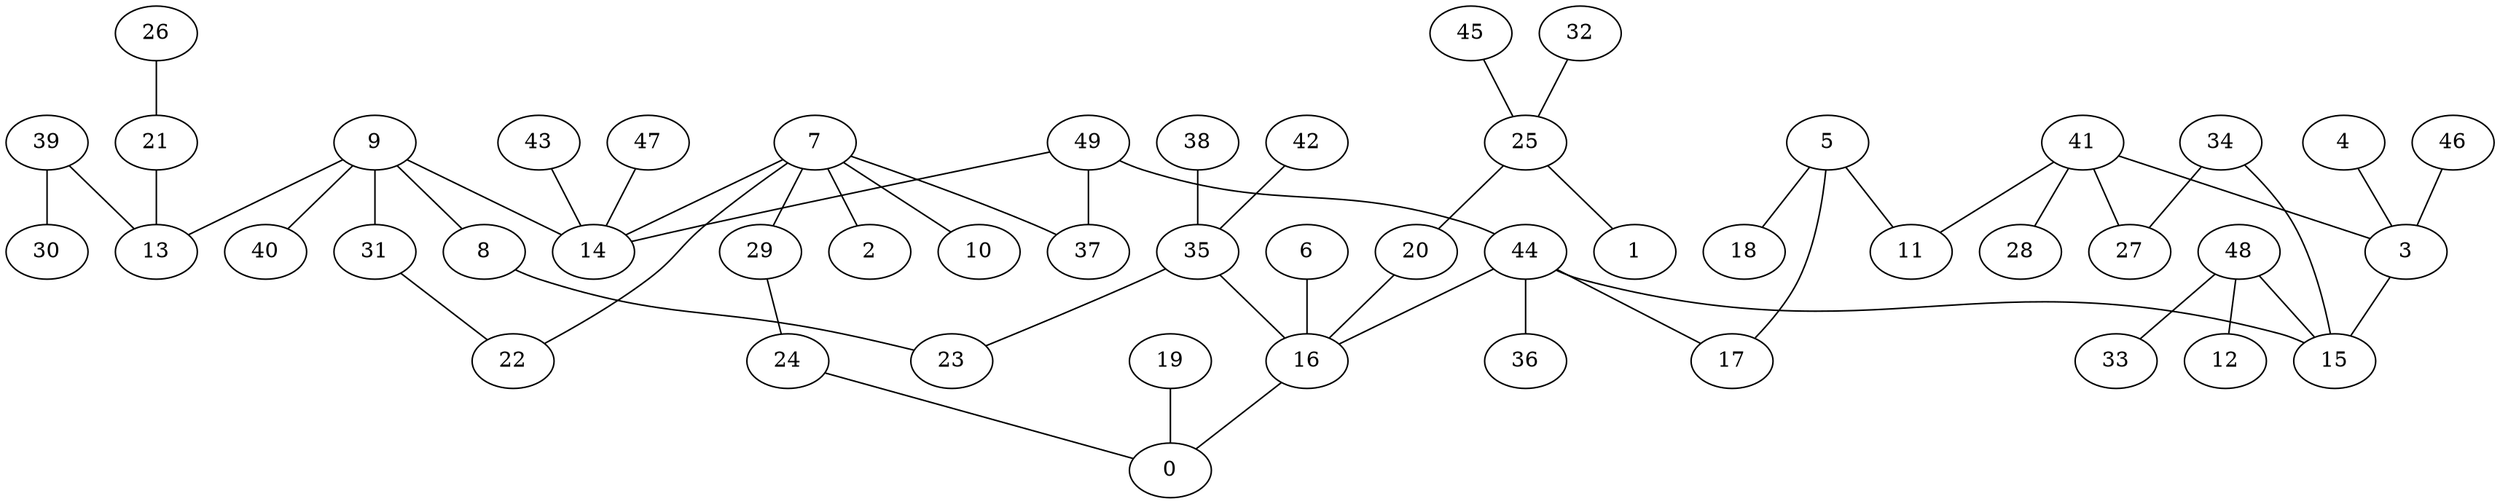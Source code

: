 digraph GG_graph {

subgraph G_graph {
edge [color = black]
"39" -> "30" [dir = none]
"39" -> "13" [dir = none]
"46" -> "3" [dir = none]
"5" -> "18" [dir = none]
"5" -> "11" [dir = none]
"5" -> "17" [dir = none]
"38" -> "35" [dir = none]
"26" -> "21" [dir = none]
"32" -> "25" [dir = none]
"20" -> "16" [dir = none]
"21" -> "13" [dir = none]
"34" -> "15" [dir = none]
"9" -> "31" [dir = none]
"9" -> "8" [dir = none]
"9" -> "13" [dir = none]
"9" -> "40" [dir = none]
"9" -> "14" [dir = none]
"48" -> "33" [dir = none]
"48" -> "12" [dir = none]
"48" -> "15" [dir = none]
"42" -> "35" [dir = none]
"49" -> "37" [dir = none]
"49" -> "14" [dir = none]
"49" -> "44" [dir = none]
"47" -> "14" [dir = none]
"16" -> "0" [dir = none]
"44" -> "36" [dir = none]
"44" -> "17" [dir = none]
"44" -> "15" [dir = none]
"44" -> "16" [dir = none]
"43" -> "14" [dir = none]
"25" -> "1" [dir = none]
"25" -> "20" [dir = none]
"41" -> "28" [dir = none]
"41" -> "27" [dir = none]
"41" -> "3" [dir = none]
"35" -> "23" [dir = none]
"35" -> "16" [dir = none]
"7" -> "2" [dir = none]
"7" -> "22" [dir = none]
"7" -> "29" [dir = none]
"7" -> "10" [dir = none]
"7" -> "14" [dir = none]
"4" -> "3" [dir = none]
"19" -> "0" [dir = none]
"45" -> "25" [dir = none]
"3" -> "15" [dir = none]
"6" -> "16" [dir = none]
"24" -> "0" [dir = none]
"7" -> "37" [dir = none]
"8" -> "23" [dir = none]
"31" -> "22" [dir = none]
"34" -> "27" [dir = none]
"41" -> "11" [dir = none]
"29" -> "24" [dir = none]
}

}
